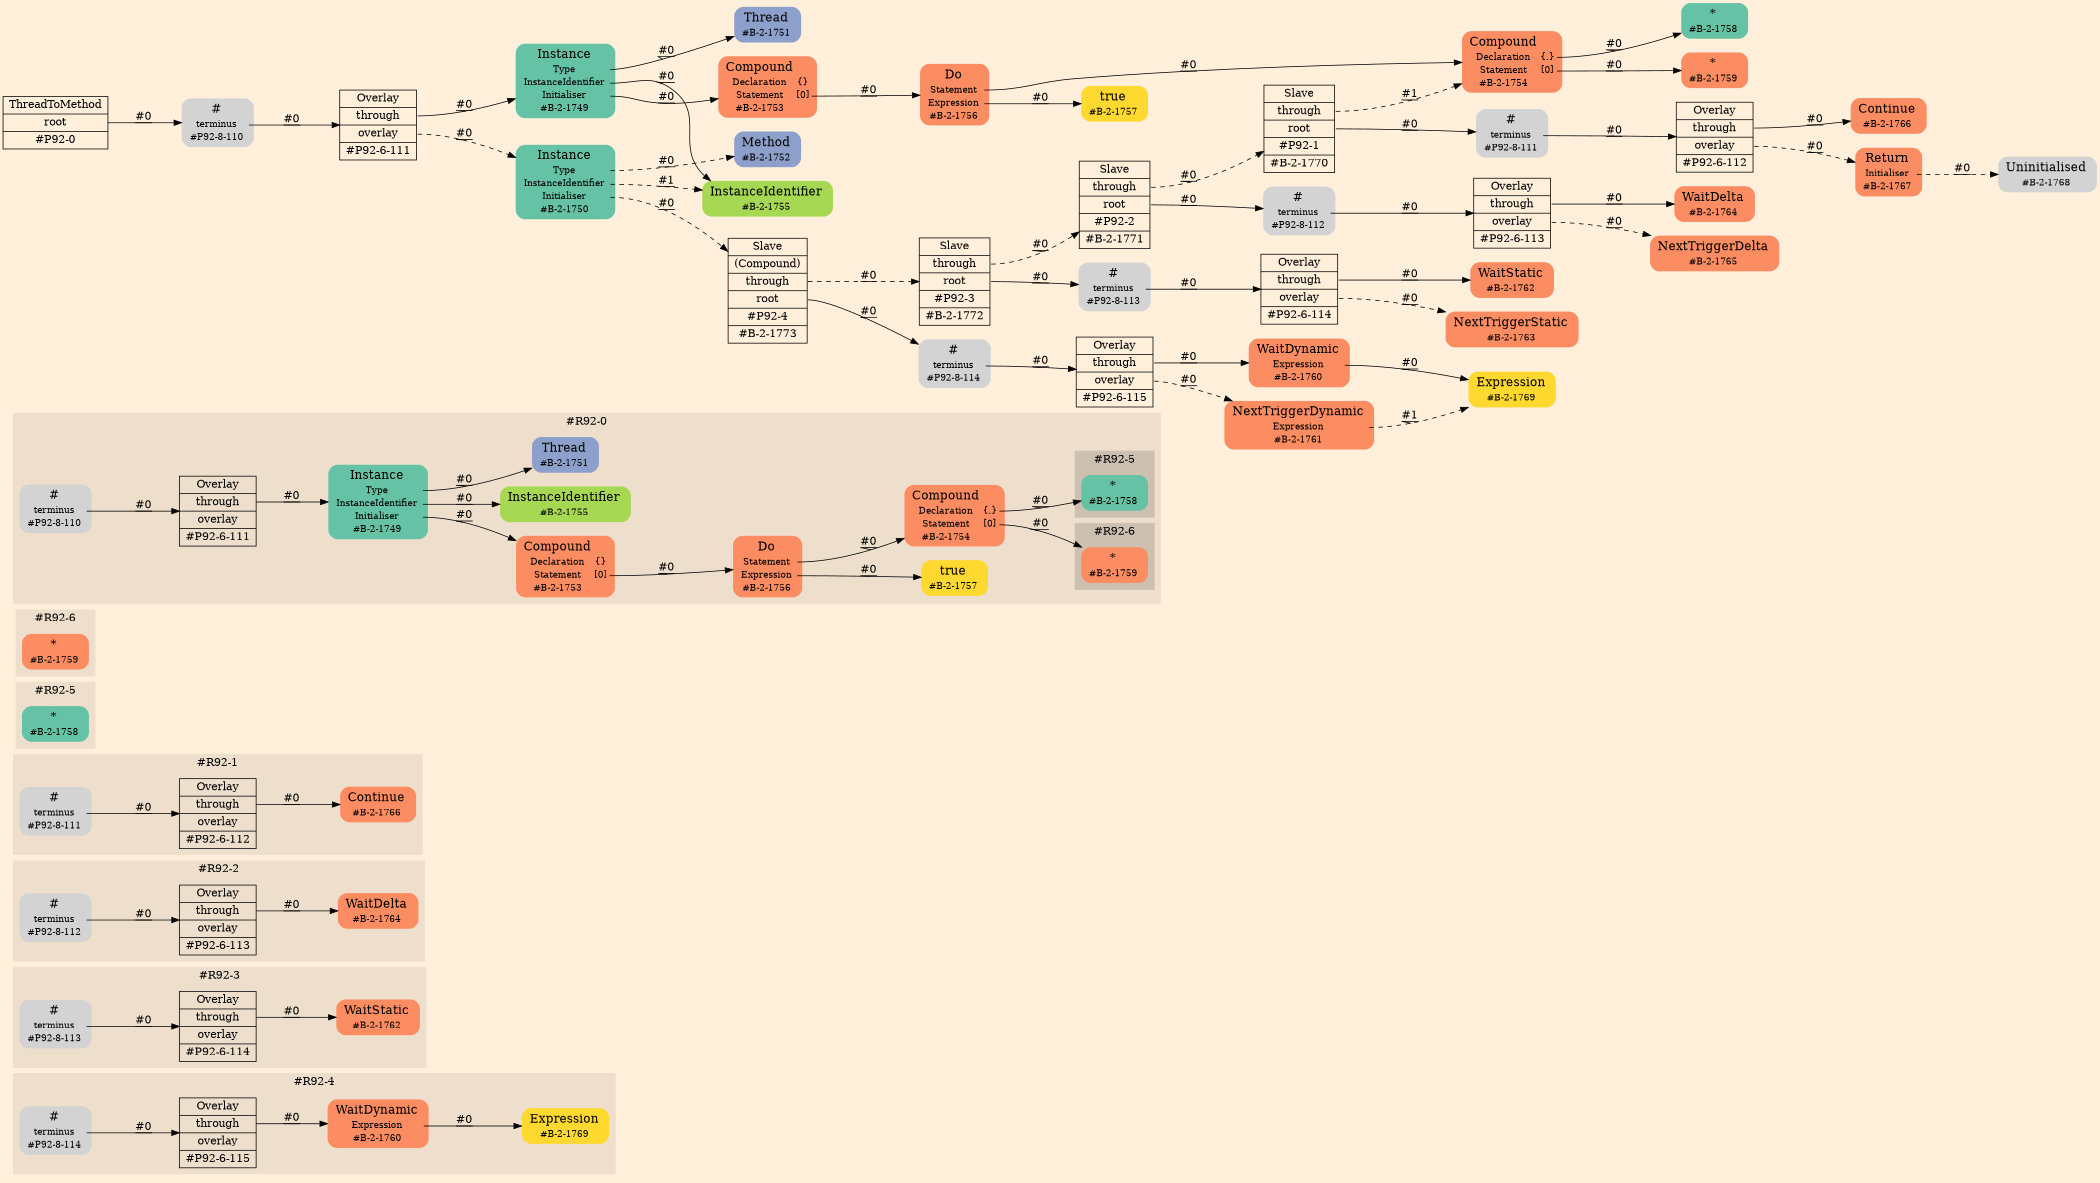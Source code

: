 digraph Inferno {
graph [
rankdir = "LR"
ranksep = 1.0
size = "14,20"
bgcolor = antiquewhite1
color = black
fontcolor = black
];
node [
];
subgraph "cluster#R92-4" {
label = "#R92-4"
style = "filled"
color = antiquewhite2
"#R92-4/#B-2-1769" [
shape = "plaintext"
fillcolor = "/set28/6"
label = <<TABLE BORDER="0" CELLBORDER="0" CELLSPACING="0">
 <TR>
  <TD><FONT POINT-SIZE="16.0">Expression</FONT></TD>
  <TD></TD>
 </TR>
 <TR>
  <TD>#B-2-1769</TD>
  <TD PORT="port0"></TD>
 </TR>
</TABLE>>
style = "rounded,filled"
fontsize = "12"
];
"#R92-4/#B-2-1760" [
shape = "plaintext"
fillcolor = "/set28/2"
label = <<TABLE BORDER="0" CELLBORDER="0" CELLSPACING="0">
 <TR>
  <TD><FONT POINT-SIZE="16.0">WaitDynamic</FONT></TD>
  <TD></TD>
 </TR>
 <TR>
  <TD>Expression</TD>
  <TD PORT="port0"></TD>
 </TR>
 <TR>
  <TD>#B-2-1760</TD>
  <TD PORT="port1"></TD>
 </TR>
</TABLE>>
style = "rounded,filled"
fontsize = "12"
];
"#R92-4/#P92-8-114" [
shape = "plaintext"
label = <<TABLE BORDER="0" CELLBORDER="0" CELLSPACING="0">
 <TR>
  <TD><FONT POINT-SIZE="16.0">#</FONT></TD>
  <TD></TD>
 </TR>
 <TR>
  <TD>terminus</TD>
  <TD PORT="port0"></TD>
 </TR>
 <TR>
  <TD>#P92-8-114</TD>
  <TD PORT="port1"></TD>
 </TR>
</TABLE>>
style = "rounded,filled"
fontsize = "12"
];
"#R92-4/#P92-6-115" [
shape = "record"
fillcolor = antiquewhite2
label = "<fixed> Overlay | <port0> through | <port1> overlay | <port2> #P92-6-115"
style = "filled"
fontsize = "14"
color = black
fontcolor = black
];
}
subgraph "cluster#R92-3" {
label = "#R92-3"
style = "filled"
color = antiquewhite2
"#R92-3/#B-2-1762" [
shape = "plaintext"
fillcolor = "/set28/2"
label = <<TABLE BORDER="0" CELLBORDER="0" CELLSPACING="0">
 <TR>
  <TD><FONT POINT-SIZE="16.0">WaitStatic</FONT></TD>
  <TD></TD>
 </TR>
 <TR>
  <TD>#B-2-1762</TD>
  <TD PORT="port0"></TD>
 </TR>
</TABLE>>
style = "rounded,filled"
fontsize = "12"
];
"#R92-3/#P92-8-113" [
shape = "plaintext"
label = <<TABLE BORDER="0" CELLBORDER="0" CELLSPACING="0">
 <TR>
  <TD><FONT POINT-SIZE="16.0">#</FONT></TD>
  <TD></TD>
 </TR>
 <TR>
  <TD>terminus</TD>
  <TD PORT="port0"></TD>
 </TR>
 <TR>
  <TD>#P92-8-113</TD>
  <TD PORT="port1"></TD>
 </TR>
</TABLE>>
style = "rounded,filled"
fontsize = "12"
];
"#R92-3/#P92-6-114" [
shape = "record"
fillcolor = antiquewhite2
label = "<fixed> Overlay | <port0> through | <port1> overlay | <port2> #P92-6-114"
style = "filled"
fontsize = "14"
color = black
fontcolor = black
];
}
subgraph "cluster#R92-2" {
label = "#R92-2"
style = "filled"
color = antiquewhite2
"#R92-2/#B-2-1764" [
shape = "plaintext"
fillcolor = "/set28/2"
label = <<TABLE BORDER="0" CELLBORDER="0" CELLSPACING="0">
 <TR>
  <TD><FONT POINT-SIZE="16.0">WaitDelta</FONT></TD>
  <TD></TD>
 </TR>
 <TR>
  <TD>#B-2-1764</TD>
  <TD PORT="port0"></TD>
 </TR>
</TABLE>>
style = "rounded,filled"
fontsize = "12"
];
"#R92-2/#P92-8-112" [
shape = "plaintext"
label = <<TABLE BORDER="0" CELLBORDER="0" CELLSPACING="0">
 <TR>
  <TD><FONT POINT-SIZE="16.0">#</FONT></TD>
  <TD></TD>
 </TR>
 <TR>
  <TD>terminus</TD>
  <TD PORT="port0"></TD>
 </TR>
 <TR>
  <TD>#P92-8-112</TD>
  <TD PORT="port1"></TD>
 </TR>
</TABLE>>
style = "rounded,filled"
fontsize = "12"
];
"#R92-2/#P92-6-113" [
shape = "record"
fillcolor = antiquewhite2
label = "<fixed> Overlay | <port0> through | <port1> overlay | <port2> #P92-6-113"
style = "filled"
fontsize = "14"
color = black
fontcolor = black
];
}
subgraph "cluster#R92-1" {
label = "#R92-1"
style = "filled"
color = antiquewhite2
"#R92-1/#B-2-1766" [
shape = "plaintext"
fillcolor = "/set28/2"
label = <<TABLE BORDER="0" CELLBORDER="0" CELLSPACING="0">
 <TR>
  <TD><FONT POINT-SIZE="16.0">Continue</FONT></TD>
  <TD></TD>
 </TR>
 <TR>
  <TD>#B-2-1766</TD>
  <TD PORT="port0"></TD>
 </TR>
</TABLE>>
style = "rounded,filled"
fontsize = "12"
];
"#R92-1/#P92-8-111" [
shape = "plaintext"
label = <<TABLE BORDER="0" CELLBORDER="0" CELLSPACING="0">
 <TR>
  <TD><FONT POINT-SIZE="16.0">#</FONT></TD>
  <TD></TD>
 </TR>
 <TR>
  <TD>terminus</TD>
  <TD PORT="port0"></TD>
 </TR>
 <TR>
  <TD>#P92-8-111</TD>
  <TD PORT="port1"></TD>
 </TR>
</TABLE>>
style = "rounded,filled"
fontsize = "12"
];
"#R92-1/#P92-6-112" [
shape = "record"
fillcolor = antiquewhite2
label = "<fixed> Overlay | <port0> through | <port1> overlay | <port2> #P92-6-112"
style = "filled"
fontsize = "14"
color = black
fontcolor = black
];
}
subgraph "cluster#R92-5" {
label = "#R92-5"
style = "filled"
color = antiquewhite2
"#R92-5/#B-2-1758" [
shape = "plaintext"
fillcolor = "/set28/1"
label = <<TABLE BORDER="0" CELLBORDER="0" CELLSPACING="0">
 <TR>
  <TD><FONT POINT-SIZE="16.0">*</FONT></TD>
  <TD></TD>
 </TR>
 <TR>
  <TD>#B-2-1758</TD>
  <TD PORT="port0"></TD>
 </TR>
</TABLE>>
style = "rounded,filled"
fontsize = "12"
];
}
subgraph "cluster#R92-6" {
label = "#R92-6"
style = "filled"
color = antiquewhite2
"#R92-6/#B-2-1759" [
shape = "plaintext"
fillcolor = "/set28/2"
label = <<TABLE BORDER="0" CELLBORDER="0" CELLSPACING="0">
 <TR>
  <TD><FONT POINT-SIZE="16.0">*</FONT></TD>
  <TD></TD>
 </TR>
 <TR>
  <TD>#B-2-1759</TD>
  <TD PORT="port0"></TD>
 </TR>
</TABLE>>
style = "rounded,filled"
fontsize = "12"
];
}
subgraph "cluster#R92-0" {
label = "#R92-0"
style = "filled"
color = antiquewhite2
"#R92-0/#B-2-1754" [
shape = "plaintext"
fillcolor = "/set28/2"
label = <<TABLE BORDER="0" CELLBORDER="0" CELLSPACING="0">
 <TR>
  <TD><FONT POINT-SIZE="16.0">Compound</FONT></TD>
  <TD></TD>
 </TR>
 <TR>
  <TD>Declaration</TD>
  <TD PORT="port0">{.}</TD>
 </TR>
 <TR>
  <TD>Statement</TD>
  <TD PORT="port1">[0]</TD>
 </TR>
 <TR>
  <TD>#B-2-1754</TD>
  <TD PORT="port2"></TD>
 </TR>
</TABLE>>
style = "rounded,filled"
fontsize = "12"
];
"#R92-0/#B-2-1756" [
shape = "plaintext"
fillcolor = "/set28/2"
label = <<TABLE BORDER="0" CELLBORDER="0" CELLSPACING="0">
 <TR>
  <TD><FONT POINT-SIZE="16.0">Do</FONT></TD>
  <TD></TD>
 </TR>
 <TR>
  <TD>Statement</TD>
  <TD PORT="port0"></TD>
 </TR>
 <TR>
  <TD>Expression</TD>
  <TD PORT="port1"></TD>
 </TR>
 <TR>
  <TD>#B-2-1756</TD>
  <TD PORT="port2"></TD>
 </TR>
</TABLE>>
style = "rounded,filled"
fontsize = "12"
];
"#R92-0/#B-2-1757" [
shape = "plaintext"
fillcolor = "/set28/6"
label = <<TABLE BORDER="0" CELLBORDER="0" CELLSPACING="0">
 <TR>
  <TD><FONT POINT-SIZE="16.0">true</FONT></TD>
  <TD></TD>
 </TR>
 <TR>
  <TD>#B-2-1757</TD>
  <TD PORT="port0"></TD>
 </TR>
</TABLE>>
style = "rounded,filled"
fontsize = "12"
];
"#R92-0/#B-2-1753" [
shape = "plaintext"
fillcolor = "/set28/2"
label = <<TABLE BORDER="0" CELLBORDER="0" CELLSPACING="0">
 <TR>
  <TD><FONT POINT-SIZE="16.0">Compound</FONT></TD>
  <TD></TD>
 </TR>
 <TR>
  <TD>Declaration</TD>
  <TD PORT="port0">{}</TD>
 </TR>
 <TR>
  <TD>Statement</TD>
  <TD PORT="port1">[0]</TD>
 </TR>
 <TR>
  <TD>#B-2-1753</TD>
  <TD PORT="port2"></TD>
 </TR>
</TABLE>>
style = "rounded,filled"
fontsize = "12"
];
"#R92-0/#P92-6-111" [
shape = "record"
fillcolor = antiquewhite2
label = "<fixed> Overlay | <port0> through | <port1> overlay | <port2> #P92-6-111"
style = "filled"
fontsize = "14"
color = black
fontcolor = black
];
"#R92-0/#B-2-1749" [
shape = "plaintext"
fillcolor = "/set28/1"
label = <<TABLE BORDER="0" CELLBORDER="0" CELLSPACING="0">
 <TR>
  <TD><FONT POINT-SIZE="16.0">Instance</FONT></TD>
  <TD></TD>
 </TR>
 <TR>
  <TD>Type</TD>
  <TD PORT="port0"></TD>
 </TR>
 <TR>
  <TD>InstanceIdentifier</TD>
  <TD PORT="port1"></TD>
 </TR>
 <TR>
  <TD>Initialiser</TD>
  <TD PORT="port2"></TD>
 </TR>
 <TR>
  <TD>#B-2-1749</TD>
  <TD PORT="port3"></TD>
 </TR>
</TABLE>>
style = "rounded,filled"
fontsize = "12"
];
"#R92-0/#B-2-1751" [
shape = "plaintext"
fillcolor = "/set28/3"
label = <<TABLE BORDER="0" CELLBORDER="0" CELLSPACING="0">
 <TR>
  <TD><FONT POINT-SIZE="16.0">Thread</FONT></TD>
  <TD></TD>
 </TR>
 <TR>
  <TD>#B-2-1751</TD>
  <TD PORT="port0"></TD>
 </TR>
</TABLE>>
style = "rounded,filled"
fontsize = "12"
];
"#R92-0/#P92-8-110" [
shape = "plaintext"
label = <<TABLE BORDER="0" CELLBORDER="0" CELLSPACING="0">
 <TR>
  <TD><FONT POINT-SIZE="16.0">#</FONT></TD>
  <TD></TD>
 </TR>
 <TR>
  <TD>terminus</TD>
  <TD PORT="port0"></TD>
 </TR>
 <TR>
  <TD>#P92-8-110</TD>
  <TD PORT="port1"></TD>
 </TR>
</TABLE>>
style = "rounded,filled"
fontsize = "12"
];
"#R92-0/#B-2-1755" [
shape = "plaintext"
fillcolor = "/set28/5"
label = <<TABLE BORDER="0" CELLBORDER="0" CELLSPACING="0">
 <TR>
  <TD><FONT POINT-SIZE="16.0">InstanceIdentifier</FONT></TD>
  <TD></TD>
 </TR>
 <TR>
  <TD>#B-2-1755</TD>
  <TD PORT="port0"></TD>
 </TR>
</TABLE>>
style = "rounded,filled"
fontsize = "12"
];
subgraph "cluster#R92-6" {
label = "#R92-6"
style = "filled"
color = antiquewhite3
"#R92-0/#B-2-1759" [
shape = "plaintext"
fillcolor = "/set28/2"
label = <<TABLE BORDER="0" CELLBORDER="0" CELLSPACING="0">
 <TR>
  <TD><FONT POINT-SIZE="16.0">*</FONT></TD>
  <TD></TD>
 </TR>
 <TR>
  <TD>#B-2-1759</TD>
  <TD PORT="port0"></TD>
 </TR>
</TABLE>>
style = "rounded,filled"
fontsize = "12"
];
}
subgraph "cluster#R92-5" {
label = "#R92-5"
style = "filled"
color = antiquewhite3
"#R92-0/#B-2-1758" [
shape = "plaintext"
fillcolor = "/set28/1"
label = <<TABLE BORDER="0" CELLBORDER="0" CELLSPACING="0">
 <TR>
  <TD><FONT POINT-SIZE="16.0">*</FONT></TD>
  <TD></TD>
 </TR>
 <TR>
  <TD>#B-2-1758</TD>
  <TD PORT="port0"></TD>
 </TR>
</TABLE>>
style = "rounded,filled"
fontsize = "12"
];
}
}
"CR#P92-0" [
shape = "record"
fillcolor = antiquewhite1
label = "<fixed> ThreadToMethod | <port0> root | <port1> #P92-0"
style = "filled"
fontsize = "14"
color = black
fontcolor = black
];
"#P92-8-110" [
shape = "plaintext"
label = <<TABLE BORDER="0" CELLBORDER="0" CELLSPACING="0">
 <TR>
  <TD><FONT POINT-SIZE="16.0">#</FONT></TD>
  <TD></TD>
 </TR>
 <TR>
  <TD>terminus</TD>
  <TD PORT="port0"></TD>
 </TR>
 <TR>
  <TD>#P92-8-110</TD>
  <TD PORT="port1"></TD>
 </TR>
</TABLE>>
style = "rounded,filled"
fontsize = "12"
];
"#P92-6-111" [
shape = "record"
fillcolor = antiquewhite1
label = "<fixed> Overlay | <port0> through | <port1> overlay | <port2> #P92-6-111"
style = "filled"
fontsize = "14"
color = black
fontcolor = black
];
"#B-2-1749" [
shape = "plaintext"
fillcolor = "/set28/1"
label = <<TABLE BORDER="0" CELLBORDER="0" CELLSPACING="0">
 <TR>
  <TD><FONT POINT-SIZE="16.0">Instance</FONT></TD>
  <TD></TD>
 </TR>
 <TR>
  <TD>Type</TD>
  <TD PORT="port0"></TD>
 </TR>
 <TR>
  <TD>InstanceIdentifier</TD>
  <TD PORT="port1"></TD>
 </TR>
 <TR>
  <TD>Initialiser</TD>
  <TD PORT="port2"></TD>
 </TR>
 <TR>
  <TD>#B-2-1749</TD>
  <TD PORT="port3"></TD>
 </TR>
</TABLE>>
style = "rounded,filled"
fontsize = "12"
];
"#B-2-1751" [
shape = "plaintext"
fillcolor = "/set28/3"
label = <<TABLE BORDER="0" CELLBORDER="0" CELLSPACING="0">
 <TR>
  <TD><FONT POINT-SIZE="16.0">Thread</FONT></TD>
  <TD></TD>
 </TR>
 <TR>
  <TD>#B-2-1751</TD>
  <TD PORT="port0"></TD>
 </TR>
</TABLE>>
style = "rounded,filled"
fontsize = "12"
];
"#B-2-1755" [
shape = "plaintext"
fillcolor = "/set28/5"
label = <<TABLE BORDER="0" CELLBORDER="0" CELLSPACING="0">
 <TR>
  <TD><FONT POINT-SIZE="16.0">InstanceIdentifier</FONT></TD>
  <TD></TD>
 </TR>
 <TR>
  <TD>#B-2-1755</TD>
  <TD PORT="port0"></TD>
 </TR>
</TABLE>>
style = "rounded,filled"
fontsize = "12"
];
"#B-2-1753" [
shape = "plaintext"
fillcolor = "/set28/2"
label = <<TABLE BORDER="0" CELLBORDER="0" CELLSPACING="0">
 <TR>
  <TD><FONT POINT-SIZE="16.0">Compound</FONT></TD>
  <TD></TD>
 </TR>
 <TR>
  <TD>Declaration</TD>
  <TD PORT="port0">{}</TD>
 </TR>
 <TR>
  <TD>Statement</TD>
  <TD PORT="port1">[0]</TD>
 </TR>
 <TR>
  <TD>#B-2-1753</TD>
  <TD PORT="port2"></TD>
 </TR>
</TABLE>>
style = "rounded,filled"
fontsize = "12"
];
"#B-2-1756" [
shape = "plaintext"
fillcolor = "/set28/2"
label = <<TABLE BORDER="0" CELLBORDER="0" CELLSPACING="0">
 <TR>
  <TD><FONT POINT-SIZE="16.0">Do</FONT></TD>
  <TD></TD>
 </TR>
 <TR>
  <TD>Statement</TD>
  <TD PORT="port0"></TD>
 </TR>
 <TR>
  <TD>Expression</TD>
  <TD PORT="port1"></TD>
 </TR>
 <TR>
  <TD>#B-2-1756</TD>
  <TD PORT="port2"></TD>
 </TR>
</TABLE>>
style = "rounded,filled"
fontsize = "12"
];
"#B-2-1754" [
shape = "plaintext"
fillcolor = "/set28/2"
label = <<TABLE BORDER="0" CELLBORDER="0" CELLSPACING="0">
 <TR>
  <TD><FONT POINT-SIZE="16.0">Compound</FONT></TD>
  <TD></TD>
 </TR>
 <TR>
  <TD>Declaration</TD>
  <TD PORT="port0">{.}</TD>
 </TR>
 <TR>
  <TD>Statement</TD>
  <TD PORT="port1">[0]</TD>
 </TR>
 <TR>
  <TD>#B-2-1754</TD>
  <TD PORT="port2"></TD>
 </TR>
</TABLE>>
style = "rounded,filled"
fontsize = "12"
];
"#B-2-1758" [
shape = "plaintext"
fillcolor = "/set28/1"
label = <<TABLE BORDER="0" CELLBORDER="0" CELLSPACING="0">
 <TR>
  <TD><FONT POINT-SIZE="16.0">*</FONT></TD>
  <TD></TD>
 </TR>
 <TR>
  <TD>#B-2-1758</TD>
  <TD PORT="port0"></TD>
 </TR>
</TABLE>>
style = "rounded,filled"
fontsize = "12"
];
"#B-2-1759" [
shape = "plaintext"
fillcolor = "/set28/2"
label = <<TABLE BORDER="0" CELLBORDER="0" CELLSPACING="0">
 <TR>
  <TD><FONT POINT-SIZE="16.0">*</FONT></TD>
  <TD></TD>
 </TR>
 <TR>
  <TD>#B-2-1759</TD>
  <TD PORT="port0"></TD>
 </TR>
</TABLE>>
style = "rounded,filled"
fontsize = "12"
];
"#B-2-1757" [
shape = "plaintext"
fillcolor = "/set28/6"
label = <<TABLE BORDER="0" CELLBORDER="0" CELLSPACING="0">
 <TR>
  <TD><FONT POINT-SIZE="16.0">true</FONT></TD>
  <TD></TD>
 </TR>
 <TR>
  <TD>#B-2-1757</TD>
  <TD PORT="port0"></TD>
 </TR>
</TABLE>>
style = "rounded,filled"
fontsize = "12"
];
"#B-2-1750" [
shape = "plaintext"
fillcolor = "/set28/1"
label = <<TABLE BORDER="0" CELLBORDER="0" CELLSPACING="0">
 <TR>
  <TD><FONT POINT-SIZE="16.0">Instance</FONT></TD>
  <TD></TD>
 </TR>
 <TR>
  <TD>Type</TD>
  <TD PORT="port0"></TD>
 </TR>
 <TR>
  <TD>InstanceIdentifier</TD>
  <TD PORT="port1"></TD>
 </TR>
 <TR>
  <TD>Initialiser</TD>
  <TD PORT="port2"></TD>
 </TR>
 <TR>
  <TD>#B-2-1750</TD>
  <TD PORT="port3"></TD>
 </TR>
</TABLE>>
style = "rounded,filled"
fontsize = "12"
];
"#B-2-1752" [
shape = "plaintext"
fillcolor = "/set28/3"
label = <<TABLE BORDER="0" CELLBORDER="0" CELLSPACING="0">
 <TR>
  <TD><FONT POINT-SIZE="16.0">Method</FONT></TD>
  <TD></TD>
 </TR>
 <TR>
  <TD>#B-2-1752</TD>
  <TD PORT="port0"></TD>
 </TR>
</TABLE>>
style = "rounded,filled"
fontsize = "12"
];
"#B-2-1773" [
shape = "record"
fillcolor = antiquewhite1
label = "<fixed> Slave | <port0> (Compound) | <port1> through | <port2> root | <port3> #P92-4 | <port4> #B-2-1773"
style = "filled"
fontsize = "14"
color = black
fontcolor = black
];
"#B-2-1772" [
shape = "record"
fillcolor = antiquewhite1
label = "<fixed> Slave | <port0> through | <port1> root | <port2> #P92-3 | <port3> #B-2-1772"
style = "filled"
fontsize = "14"
color = black
fontcolor = black
];
"#B-2-1771" [
shape = "record"
fillcolor = antiquewhite1
label = "<fixed> Slave | <port0> through | <port1> root | <port2> #P92-2 | <port3> #B-2-1771"
style = "filled"
fontsize = "14"
color = black
fontcolor = black
];
"#B-2-1770" [
shape = "record"
fillcolor = antiquewhite1
label = "<fixed> Slave | <port0> through | <port1> root | <port2> #P92-1 | <port3> #B-2-1770"
style = "filled"
fontsize = "14"
color = black
fontcolor = black
];
"#P92-8-111" [
shape = "plaintext"
label = <<TABLE BORDER="0" CELLBORDER="0" CELLSPACING="0">
 <TR>
  <TD><FONT POINT-SIZE="16.0">#</FONT></TD>
  <TD></TD>
 </TR>
 <TR>
  <TD>terminus</TD>
  <TD PORT="port0"></TD>
 </TR>
 <TR>
  <TD>#P92-8-111</TD>
  <TD PORT="port1"></TD>
 </TR>
</TABLE>>
style = "rounded,filled"
fontsize = "12"
];
"#P92-6-112" [
shape = "record"
fillcolor = antiquewhite1
label = "<fixed> Overlay | <port0> through | <port1> overlay | <port2> #P92-6-112"
style = "filled"
fontsize = "14"
color = black
fontcolor = black
];
"#B-2-1766" [
shape = "plaintext"
fillcolor = "/set28/2"
label = <<TABLE BORDER="0" CELLBORDER="0" CELLSPACING="0">
 <TR>
  <TD><FONT POINT-SIZE="16.0">Continue</FONT></TD>
  <TD></TD>
 </TR>
 <TR>
  <TD>#B-2-1766</TD>
  <TD PORT="port0"></TD>
 </TR>
</TABLE>>
style = "rounded,filled"
fontsize = "12"
];
"#B-2-1767" [
shape = "plaintext"
fillcolor = "/set28/2"
label = <<TABLE BORDER="0" CELLBORDER="0" CELLSPACING="0">
 <TR>
  <TD><FONT POINT-SIZE="16.0">Return</FONT></TD>
  <TD></TD>
 </TR>
 <TR>
  <TD>Initialiser</TD>
  <TD PORT="port0"></TD>
 </TR>
 <TR>
  <TD>#B-2-1767</TD>
  <TD PORT="port1"></TD>
 </TR>
</TABLE>>
style = "rounded,filled"
fontsize = "12"
];
"#B-2-1768" [
shape = "plaintext"
label = <<TABLE BORDER="0" CELLBORDER="0" CELLSPACING="0">
 <TR>
  <TD><FONT POINT-SIZE="16.0">Uninitialised</FONT></TD>
  <TD></TD>
 </TR>
 <TR>
  <TD>#B-2-1768</TD>
  <TD PORT="port0"></TD>
 </TR>
</TABLE>>
style = "rounded,filled"
fontsize = "12"
];
"#P92-8-112" [
shape = "plaintext"
label = <<TABLE BORDER="0" CELLBORDER="0" CELLSPACING="0">
 <TR>
  <TD><FONT POINT-SIZE="16.0">#</FONT></TD>
  <TD></TD>
 </TR>
 <TR>
  <TD>terminus</TD>
  <TD PORT="port0"></TD>
 </TR>
 <TR>
  <TD>#P92-8-112</TD>
  <TD PORT="port1"></TD>
 </TR>
</TABLE>>
style = "rounded,filled"
fontsize = "12"
];
"#P92-6-113" [
shape = "record"
fillcolor = antiquewhite1
label = "<fixed> Overlay | <port0> through | <port1> overlay | <port2> #P92-6-113"
style = "filled"
fontsize = "14"
color = black
fontcolor = black
];
"#B-2-1764" [
shape = "plaintext"
fillcolor = "/set28/2"
label = <<TABLE BORDER="0" CELLBORDER="0" CELLSPACING="0">
 <TR>
  <TD><FONT POINT-SIZE="16.0">WaitDelta</FONT></TD>
  <TD></TD>
 </TR>
 <TR>
  <TD>#B-2-1764</TD>
  <TD PORT="port0"></TD>
 </TR>
</TABLE>>
style = "rounded,filled"
fontsize = "12"
];
"#B-2-1765" [
shape = "plaintext"
fillcolor = "/set28/2"
label = <<TABLE BORDER="0" CELLBORDER="0" CELLSPACING="0">
 <TR>
  <TD><FONT POINT-SIZE="16.0">NextTriggerDelta</FONT></TD>
  <TD></TD>
 </TR>
 <TR>
  <TD>#B-2-1765</TD>
  <TD PORT="port0"></TD>
 </TR>
</TABLE>>
style = "rounded,filled"
fontsize = "12"
];
"#P92-8-113" [
shape = "plaintext"
label = <<TABLE BORDER="0" CELLBORDER="0" CELLSPACING="0">
 <TR>
  <TD><FONT POINT-SIZE="16.0">#</FONT></TD>
  <TD></TD>
 </TR>
 <TR>
  <TD>terminus</TD>
  <TD PORT="port0"></TD>
 </TR>
 <TR>
  <TD>#P92-8-113</TD>
  <TD PORT="port1"></TD>
 </TR>
</TABLE>>
style = "rounded,filled"
fontsize = "12"
];
"#P92-6-114" [
shape = "record"
fillcolor = antiquewhite1
label = "<fixed> Overlay | <port0> through | <port1> overlay | <port2> #P92-6-114"
style = "filled"
fontsize = "14"
color = black
fontcolor = black
];
"#B-2-1762" [
shape = "plaintext"
fillcolor = "/set28/2"
label = <<TABLE BORDER="0" CELLBORDER="0" CELLSPACING="0">
 <TR>
  <TD><FONT POINT-SIZE="16.0">WaitStatic</FONT></TD>
  <TD></TD>
 </TR>
 <TR>
  <TD>#B-2-1762</TD>
  <TD PORT="port0"></TD>
 </TR>
</TABLE>>
style = "rounded,filled"
fontsize = "12"
];
"#B-2-1763" [
shape = "plaintext"
fillcolor = "/set28/2"
label = <<TABLE BORDER="0" CELLBORDER="0" CELLSPACING="0">
 <TR>
  <TD><FONT POINT-SIZE="16.0">NextTriggerStatic</FONT></TD>
  <TD></TD>
 </TR>
 <TR>
  <TD>#B-2-1763</TD>
  <TD PORT="port0"></TD>
 </TR>
</TABLE>>
style = "rounded,filled"
fontsize = "12"
];
"#P92-8-114" [
shape = "plaintext"
label = <<TABLE BORDER="0" CELLBORDER="0" CELLSPACING="0">
 <TR>
  <TD><FONT POINT-SIZE="16.0">#</FONT></TD>
  <TD></TD>
 </TR>
 <TR>
  <TD>terminus</TD>
  <TD PORT="port0"></TD>
 </TR>
 <TR>
  <TD>#P92-8-114</TD>
  <TD PORT="port1"></TD>
 </TR>
</TABLE>>
style = "rounded,filled"
fontsize = "12"
];
"#P92-6-115" [
shape = "record"
fillcolor = antiquewhite1
label = "<fixed> Overlay | <port0> through | <port1> overlay | <port2> #P92-6-115"
style = "filled"
fontsize = "14"
color = black
fontcolor = black
];
"#B-2-1760" [
shape = "plaintext"
fillcolor = "/set28/2"
label = <<TABLE BORDER="0" CELLBORDER="0" CELLSPACING="0">
 <TR>
  <TD><FONT POINT-SIZE="16.0">WaitDynamic</FONT></TD>
  <TD></TD>
 </TR>
 <TR>
  <TD>Expression</TD>
  <TD PORT="port0"></TD>
 </TR>
 <TR>
  <TD>#B-2-1760</TD>
  <TD PORT="port1"></TD>
 </TR>
</TABLE>>
style = "rounded,filled"
fontsize = "12"
];
"#B-2-1769" [
shape = "plaintext"
fillcolor = "/set28/6"
label = <<TABLE BORDER="0" CELLBORDER="0" CELLSPACING="0">
 <TR>
  <TD><FONT POINT-SIZE="16.0">Expression</FONT></TD>
  <TD></TD>
 </TR>
 <TR>
  <TD>#B-2-1769</TD>
  <TD PORT="port0"></TD>
 </TR>
</TABLE>>
style = "rounded,filled"
fontsize = "12"
];
"#B-2-1761" [
shape = "plaintext"
fillcolor = "/set28/2"
label = <<TABLE BORDER="0" CELLBORDER="0" CELLSPACING="0">
 <TR>
  <TD><FONT POINT-SIZE="16.0">NextTriggerDynamic</FONT></TD>
  <TD></TD>
 </TR>
 <TR>
  <TD>Expression</TD>
  <TD PORT="port0"></TD>
 </TR>
 <TR>
  <TD>#B-2-1761</TD>
  <TD PORT="port1"></TD>
 </TR>
</TABLE>>
style = "rounded,filled"
fontsize = "12"
];
"CR#P92-0":port0 -> "#P92-8-110" [style="solid"
label = "#0"
decorate = true
color = black
fontcolor = black
];
"#P92-8-110":port0 -> "#P92-6-111" [style="solid"
label = "#0"
decorate = true
color = black
fontcolor = black
];
"#P92-6-111":port0 -> "#B-2-1749" [style="solid"
label = "#0"
decorate = true
color = black
fontcolor = black
];
"#P92-6-111":port1 -> "#B-2-1750" [style="dashed"
label = "#0"
decorate = true
color = black
fontcolor = black
];
"#B-2-1749":port0 -> "#B-2-1751" [style="solid"
label = "#0"
decorate = true
color = black
fontcolor = black
];
"#B-2-1749":port1 -> "#B-2-1755" [style="solid"
label = "#0"
decorate = true
color = black
fontcolor = black
];
"#B-2-1749":port2 -> "#B-2-1753" [style="solid"
label = "#0"
decorate = true
color = black
fontcolor = black
];
"#B-2-1753":port1 -> "#B-2-1756" [style="solid"
label = "#0"
decorate = true
color = black
fontcolor = black
];
"#B-2-1756":port0 -> "#B-2-1754" [style="solid"
label = "#0"
decorate = true
color = black
fontcolor = black
];
"#B-2-1756":port1 -> "#B-2-1757" [style="solid"
label = "#0"
decorate = true
color = black
fontcolor = black
];
"#B-2-1754":port0 -> "#B-2-1758" [style="solid"
label = "#0"
decorate = true
color = black
fontcolor = black
];
"#B-2-1754":port1 -> "#B-2-1759" [style="solid"
label = "#0"
decorate = true
color = black
fontcolor = black
];
"#B-2-1750":port0 -> "#B-2-1752" [style="dashed"
label = "#0"
decorate = true
color = black
fontcolor = black
];
"#B-2-1750":port1 -> "#B-2-1755" [style="dashed"
label = "#1"
decorate = true
color = black
fontcolor = black
];
"#B-2-1750":port2 -> "#B-2-1773" [style="dashed"
label = "#0"
decorate = true
color = black
fontcolor = black
];
"#B-2-1773":port1 -> "#B-2-1772" [style="dashed"
label = "#0"
decorate = true
color = black
fontcolor = black
];
"#B-2-1773":port2 -> "#P92-8-114" [style="solid"
label = "#0"
decorate = true
color = black
fontcolor = black
];
"#B-2-1772":port0 -> "#B-2-1771" [style="dashed"
label = "#0"
decorate = true
color = black
fontcolor = black
];
"#B-2-1772":port1 -> "#P92-8-113" [style="solid"
label = "#0"
decorate = true
color = black
fontcolor = black
];
"#B-2-1771":port0 -> "#B-2-1770" [style="dashed"
label = "#0"
decorate = true
color = black
fontcolor = black
];
"#B-2-1771":port1 -> "#P92-8-112" [style="solid"
label = "#0"
decorate = true
color = black
fontcolor = black
];
"#B-2-1770":port0 -> "#B-2-1754" [style="dashed"
label = "#1"
decorate = true
color = black
fontcolor = black
];
"#B-2-1770":port1 -> "#P92-8-111" [style="solid"
label = "#0"
decorate = true
color = black
fontcolor = black
];
"#P92-8-111":port0 -> "#P92-6-112" [style="solid"
label = "#0"
decorate = true
color = black
fontcolor = black
];
"#P92-6-112":port0 -> "#B-2-1766" [style="solid"
label = "#0"
decorate = true
color = black
fontcolor = black
];
"#P92-6-112":port1 -> "#B-2-1767" [style="dashed"
label = "#0"
decorate = true
color = black
fontcolor = black
];
"#B-2-1767":port0 -> "#B-2-1768" [style="dashed"
label = "#0"
decorate = true
color = black
fontcolor = black
];
"#P92-8-112":port0 -> "#P92-6-113" [style="solid"
label = "#0"
decorate = true
color = black
fontcolor = black
];
"#P92-6-113":port0 -> "#B-2-1764" [style="solid"
label = "#0"
decorate = true
color = black
fontcolor = black
];
"#P92-6-113":port1 -> "#B-2-1765" [style="dashed"
label = "#0"
decorate = true
color = black
fontcolor = black
];
"#P92-8-113":port0 -> "#P92-6-114" [style="solid"
label = "#0"
decorate = true
color = black
fontcolor = black
];
"#P92-6-114":port0 -> "#B-2-1762" [style="solid"
label = "#0"
decorate = true
color = black
fontcolor = black
];
"#P92-6-114":port1 -> "#B-2-1763" [style="dashed"
label = "#0"
decorate = true
color = black
fontcolor = black
];
"#P92-8-114":port0 -> "#P92-6-115" [style="solid"
label = "#0"
decorate = true
color = black
fontcolor = black
];
"#P92-6-115":port0 -> "#B-2-1760" [style="solid"
label = "#0"
decorate = true
color = black
fontcolor = black
];
"#P92-6-115":port1 -> "#B-2-1761" [style="dashed"
label = "#0"
decorate = true
color = black
fontcolor = black
];
"#B-2-1760":port0 -> "#B-2-1769" [style="solid"
label = "#0"
decorate = true
color = black
fontcolor = black
];
"#B-2-1761":port0 -> "#B-2-1769" [style="dashed"
label = "#1"
decorate = true
color = black
fontcolor = black
];
"#R92-0/#B-2-1754":port0 -> "#R92-0/#B-2-1758" [style="solid"
label = "#0"
decorate = true
color = black
fontcolor = black
];
"#R92-0/#B-2-1754":port1 -> "#R92-0/#B-2-1759" [style="solid"
label = "#0"
decorate = true
color = black
fontcolor = black
];
"#R92-0/#B-2-1756":port0 -> "#R92-0/#B-2-1754" [style="solid"
label = "#0"
decorate = true
color = black
fontcolor = black
];
"#R92-0/#B-2-1756":port1 -> "#R92-0/#B-2-1757" [style="solid"
label = "#0"
decorate = true
color = black
fontcolor = black
];
"#R92-0/#B-2-1753":port1 -> "#R92-0/#B-2-1756" [style="solid"
label = "#0"
decorate = true
color = black
fontcolor = black
];
"#R92-0/#P92-6-111":port0 -> "#R92-0/#B-2-1749" [style="solid"
label = "#0"
decorate = true
color = black
fontcolor = black
];
"#R92-0/#B-2-1749":port0 -> "#R92-0/#B-2-1751" [style="solid"
label = "#0"
decorate = true
color = black
fontcolor = black
];
"#R92-0/#B-2-1749":port1 -> "#R92-0/#B-2-1755" [style="solid"
label = "#0"
decorate = true
color = black
fontcolor = black
];
"#R92-0/#B-2-1749":port2 -> "#R92-0/#B-2-1753" [style="solid"
label = "#0"
decorate = true
color = black
fontcolor = black
];
"#R92-0/#P92-8-110":port0 -> "#R92-0/#P92-6-111" [style="solid"
label = "#0"
decorate = true
color = black
fontcolor = black
];
"#R92-1/#P92-8-111":port0 -> "#R92-1/#P92-6-112" [style="solid"
label = "#0"
decorate = true
color = black
fontcolor = black
];
"#R92-1/#P92-6-112":port0 -> "#R92-1/#B-2-1766" [style="solid"
label = "#0"
decorate = true
color = black
fontcolor = black
];
"#R92-2/#P92-8-112":port0 -> "#R92-2/#P92-6-113" [style="solid"
label = "#0"
decorate = true
color = black
fontcolor = black
];
"#R92-2/#P92-6-113":port0 -> "#R92-2/#B-2-1764" [style="solid"
label = "#0"
decorate = true
color = black
fontcolor = black
];
"#R92-3/#P92-8-113":port0 -> "#R92-3/#P92-6-114" [style="solid"
label = "#0"
decorate = true
color = black
fontcolor = black
];
"#R92-3/#P92-6-114":port0 -> "#R92-3/#B-2-1762" [style="solid"
label = "#0"
decorate = true
color = black
fontcolor = black
];
"#R92-4/#B-2-1760":port0 -> "#R92-4/#B-2-1769" [style="solid"
label = "#0"
decorate = true
color = black
fontcolor = black
];
"#R92-4/#P92-8-114":port0 -> "#R92-4/#P92-6-115" [style="solid"
label = "#0"
decorate = true
color = black
fontcolor = black
];
"#R92-4/#P92-6-115":port0 -> "#R92-4/#B-2-1760" [style="solid"
label = "#0"
decorate = true
color = black
fontcolor = black
];
}
